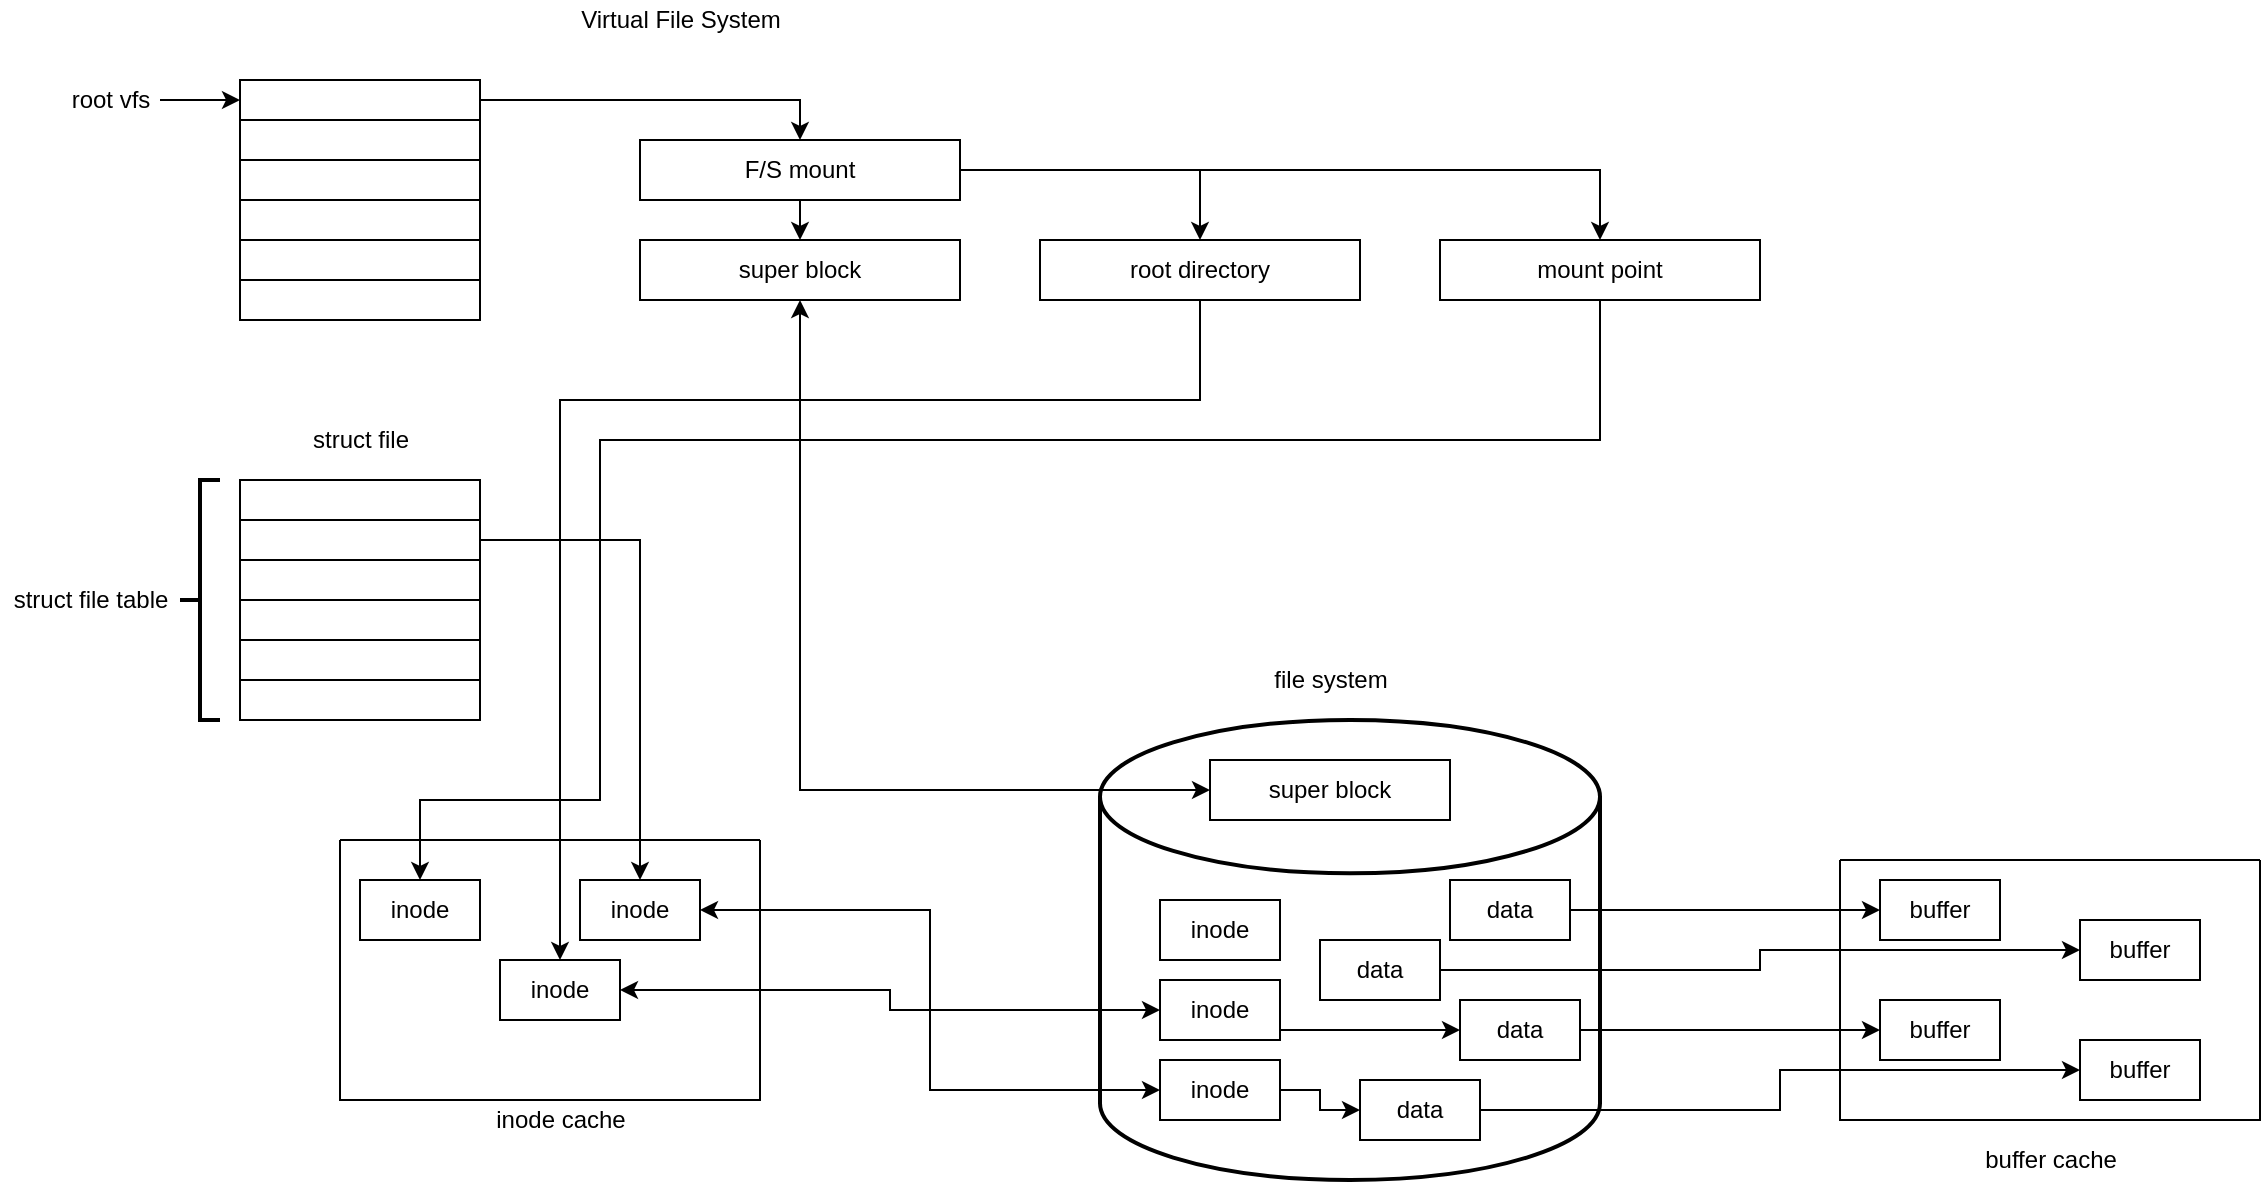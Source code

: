 <mxfile version="14.9.6" type="device" pages="2"><diagram id="nCViI7eOI9Gvki18pR3z" name="Страница 1"><mxGraphModel dx="2560" dy="1480" grid="1" gridSize="10" guides="1" tooltips="1" connect="1" arrows="1" fold="1" page="1" pageScale="1" pageWidth="2000" pageHeight="7500" math="0" shadow="0"><root><mxCell id="0"/><mxCell id="1" parent="0"/><mxCell id="36lGvsivQg97ADYek0gA-1" value="struct file" style="text;html=1;align=center;verticalAlign=middle;resizable=0;points=[];autosize=1;strokeColor=none;" vertex="1" parent="1"><mxGeometry x="150" y="250" width="60" height="20" as="geometry"/></mxCell><mxCell id="36lGvsivQg97ADYek0gA-16" style="edgeStyle=orthogonalEdgeStyle;rounded=0;orthogonalLoop=1;jettySize=auto;html=1;" edge="1" parent="1" source="36lGvsivQg97ADYek0gA-2" target="36lGvsivQg97ADYek0gA-10"><mxGeometry relative="1" as="geometry"/></mxCell><mxCell id="36lGvsivQg97ADYek0gA-2" value="" style="rounded=0;whiteSpace=wrap;html=1;" vertex="1" parent="1"><mxGeometry x="120" y="80" width="120" height="20" as="geometry"/></mxCell><mxCell id="36lGvsivQg97ADYek0gA-4" value="" style="rounded=0;whiteSpace=wrap;html=1;" vertex="1" parent="1"><mxGeometry x="120" y="100" width="120" height="20" as="geometry"/></mxCell><mxCell id="36lGvsivQg97ADYek0gA-6" value="" style="rounded=0;whiteSpace=wrap;html=1;" vertex="1" parent="1"><mxGeometry x="120" y="120" width="120" height="20" as="geometry"/></mxCell><mxCell id="36lGvsivQg97ADYek0gA-7" value="" style="rounded=0;whiteSpace=wrap;html=1;" vertex="1" parent="1"><mxGeometry x="120" y="140" width="120" height="20" as="geometry"/></mxCell><mxCell id="36lGvsivQg97ADYek0gA-8" value="" style="rounded=0;whiteSpace=wrap;html=1;" vertex="1" parent="1"><mxGeometry x="120" y="160" width="120" height="20" as="geometry"/></mxCell><mxCell id="36lGvsivQg97ADYek0gA-9" value="" style="rounded=0;whiteSpace=wrap;html=1;" vertex="1" parent="1"><mxGeometry x="120" y="180" width="120" height="20" as="geometry"/></mxCell><mxCell id="36lGvsivQg97ADYek0gA-17" style="edgeStyle=orthogonalEdgeStyle;rounded=0;orthogonalLoop=1;jettySize=auto;html=1;exitX=0.5;exitY=1;exitDx=0;exitDy=0;entryX=0.5;entryY=0;entryDx=0;entryDy=0;" edge="1" parent="1" source="36lGvsivQg97ADYek0gA-10" target="36lGvsivQg97ADYek0gA-11"><mxGeometry relative="1" as="geometry"/></mxCell><mxCell id="36lGvsivQg97ADYek0gA-18" style="edgeStyle=orthogonalEdgeStyle;rounded=0;orthogonalLoop=1;jettySize=auto;html=1;entryX=0.5;entryY=0;entryDx=0;entryDy=0;" edge="1" parent="1" source="36lGvsivQg97ADYek0gA-10" target="36lGvsivQg97ADYek0gA-12"><mxGeometry relative="1" as="geometry"/></mxCell><mxCell id="36lGvsivQg97ADYek0gA-19" style="edgeStyle=orthogonalEdgeStyle;rounded=0;orthogonalLoop=1;jettySize=auto;html=1;" edge="1" parent="1" source="36lGvsivQg97ADYek0gA-10" target="36lGvsivQg97ADYek0gA-13"><mxGeometry relative="1" as="geometry"/></mxCell><mxCell id="36lGvsivQg97ADYek0gA-10" value="F/S mount" style="rounded=0;whiteSpace=wrap;html=1;" vertex="1" parent="1"><mxGeometry x="320" y="110" width="160" height="30" as="geometry"/></mxCell><mxCell id="36lGvsivQg97ADYek0gA-11" value="super block" style="rounded=0;whiteSpace=wrap;html=1;" vertex="1" parent="1"><mxGeometry x="320" y="160" width="160" height="30" as="geometry"/></mxCell><mxCell id="36lGvsivQg97ADYek0gA-38" style="edgeStyle=orthogonalEdgeStyle;rounded=0;orthogonalLoop=1;jettySize=auto;html=1;exitX=0.5;exitY=1;exitDx=0;exitDy=0;entryX=0.5;entryY=0;entryDx=0;entryDy=0;" edge="1" parent="1" source="36lGvsivQg97ADYek0gA-12" target="36lGvsivQg97ADYek0gA-35"><mxGeometry relative="1" as="geometry"><Array as="points"><mxPoint x="600" y="240"/><mxPoint x="280" y="240"/></Array></mxGeometry></mxCell><mxCell id="36lGvsivQg97ADYek0gA-12" value="root directory" style="rounded=0;whiteSpace=wrap;html=1;" vertex="1" parent="1"><mxGeometry x="520" y="160" width="160" height="30" as="geometry"/></mxCell><mxCell id="36lGvsivQg97ADYek0gA-39" style="edgeStyle=orthogonalEdgeStyle;rounded=0;orthogonalLoop=1;jettySize=auto;html=1;exitX=0.5;exitY=1;exitDx=0;exitDy=0;" edge="1" parent="1" source="36lGvsivQg97ADYek0gA-13" target="36lGvsivQg97ADYek0gA-33"><mxGeometry relative="1" as="geometry"><Array as="points"><mxPoint x="800" y="260"/><mxPoint x="300" y="260"/><mxPoint x="300" y="440"/><mxPoint x="210" y="440"/></Array></mxGeometry></mxCell><mxCell id="36lGvsivQg97ADYek0gA-13" value="mount point" style="rounded=0;whiteSpace=wrap;html=1;" vertex="1" parent="1"><mxGeometry x="720" y="160" width="160" height="30" as="geometry"/></mxCell><mxCell id="36lGvsivQg97ADYek0gA-15" style="edgeStyle=orthogonalEdgeStyle;rounded=0;orthogonalLoop=1;jettySize=auto;html=1;entryX=0;entryY=0.5;entryDx=0;entryDy=0;" edge="1" parent="1" source="36lGvsivQg97ADYek0gA-14" target="36lGvsivQg97ADYek0gA-2"><mxGeometry relative="1" as="geometry"/></mxCell><mxCell id="36lGvsivQg97ADYek0gA-14" value="root vfs" style="text;html=1;align=center;verticalAlign=middle;resizable=0;points=[];autosize=1;strokeColor=none;" vertex="1" parent="1"><mxGeometry x="30" y="80" width="50" height="20" as="geometry"/></mxCell><mxCell id="36lGvsivQg97ADYek0gA-20" value="" style="rounded=0;whiteSpace=wrap;html=1;" vertex="1" parent="1"><mxGeometry x="120" y="280" width="120" height="20" as="geometry"/></mxCell><mxCell id="36lGvsivQg97ADYek0gA-36" style="edgeStyle=orthogonalEdgeStyle;rounded=0;orthogonalLoop=1;jettySize=auto;html=1;entryX=0.5;entryY=0;entryDx=0;entryDy=0;" edge="1" parent="1" source="36lGvsivQg97ADYek0gA-21" target="36lGvsivQg97ADYek0gA-34"><mxGeometry relative="1" as="geometry"/></mxCell><mxCell id="36lGvsivQg97ADYek0gA-21" value="" style="rounded=0;whiteSpace=wrap;html=1;" vertex="1" parent="1"><mxGeometry x="120" y="300" width="120" height="20" as="geometry"/></mxCell><mxCell id="36lGvsivQg97ADYek0gA-22" value="" style="rounded=0;whiteSpace=wrap;html=1;" vertex="1" parent="1"><mxGeometry x="120" y="320" width="120" height="20" as="geometry"/></mxCell><mxCell id="36lGvsivQg97ADYek0gA-23" value="" style="rounded=0;whiteSpace=wrap;html=1;" vertex="1" parent="1"><mxGeometry x="120" y="340" width="120" height="20" as="geometry"/></mxCell><mxCell id="36lGvsivQg97ADYek0gA-24" value="" style="rounded=0;whiteSpace=wrap;html=1;" vertex="1" parent="1"><mxGeometry x="120" y="360" width="120" height="20" as="geometry"/></mxCell><mxCell id="36lGvsivQg97ADYek0gA-25" value="" style="rounded=0;whiteSpace=wrap;html=1;" vertex="1" parent="1"><mxGeometry x="120" y="380" width="120" height="20" as="geometry"/></mxCell><mxCell id="36lGvsivQg97ADYek0gA-26" value="Virtual File System&lt;br&gt;" style="text;html=1;align=center;verticalAlign=middle;resizable=0;points=[];autosize=1;strokeColor=none;" vertex="1" parent="1"><mxGeometry x="280" y="40" width="120" height="20" as="geometry"/></mxCell><mxCell id="36lGvsivQg97ADYek0gA-28" value="" style="strokeWidth=2;html=1;shape=mxgraph.flowchart.database;whiteSpace=wrap;" vertex="1" parent="1"><mxGeometry x="550" y="400" width="250" height="230" as="geometry"/></mxCell><mxCell id="36lGvsivQg97ADYek0gA-29" value="" style="strokeWidth=2;html=1;shape=mxgraph.flowchart.annotation_2;align=left;labelPosition=right;pointerEvents=1;" vertex="1" parent="1"><mxGeometry x="90" y="280" width="20" height="120" as="geometry"/></mxCell><mxCell id="36lGvsivQg97ADYek0gA-30" value="struct file table" style="text;html=1;align=center;verticalAlign=middle;resizable=0;points=[];autosize=1;strokeColor=none;" vertex="1" parent="1"><mxGeometry y="330" width="90" height="20" as="geometry"/></mxCell><mxCell id="36lGvsivQg97ADYek0gA-32" value="inode cache" style="text;html=1;align=center;verticalAlign=middle;resizable=0;points=[];autosize=1;strokeColor=none;" vertex="1" parent="1"><mxGeometry x="240" y="590" width="80" height="20" as="geometry"/></mxCell><mxCell id="36lGvsivQg97ADYek0gA-33" value="inode" style="rounded=0;whiteSpace=wrap;html=1;" vertex="1" parent="1"><mxGeometry x="180" y="480" width="60" height="30" as="geometry"/></mxCell><mxCell id="36lGvsivQg97ADYek0gA-34" value="inode" style="rounded=0;whiteSpace=wrap;html=1;" vertex="1" parent="1"><mxGeometry x="290" y="480" width="60" height="30" as="geometry"/></mxCell><mxCell id="36lGvsivQg97ADYek0gA-35" value="inode" style="rounded=0;whiteSpace=wrap;html=1;" vertex="1" parent="1"><mxGeometry x="250" y="520" width="60" height="30" as="geometry"/></mxCell><mxCell id="36lGvsivQg97ADYek0gA-37" value="" style="swimlane;startSize=0;" vertex="1" parent="1"><mxGeometry x="170" y="460" width="210" height="130" as="geometry"/></mxCell><mxCell id="36lGvsivQg97ADYek0gA-40" value="file system" style="text;html=1;align=center;verticalAlign=middle;resizable=0;points=[];autosize=1;strokeColor=none;" vertex="1" parent="1"><mxGeometry x="630" y="370" width="70" height="20" as="geometry"/></mxCell><mxCell id="36lGvsivQg97ADYek0gA-41" value="inode" style="rounded=0;whiteSpace=wrap;html=1;" vertex="1" parent="1"><mxGeometry x="580" y="490" width="60" height="30" as="geometry"/></mxCell><mxCell id="36lGvsivQg97ADYek0gA-63" style="edgeStyle=orthogonalEdgeStyle;rounded=0;orthogonalLoop=1;jettySize=auto;html=1;exitX=0;exitY=0.5;exitDx=0;exitDy=0;startArrow=classic;startFill=1;" edge="1" parent="1" source="36lGvsivQg97ADYek0gA-42" target="36lGvsivQg97ADYek0gA-35"><mxGeometry relative="1" as="geometry"/></mxCell><mxCell id="36lGvsivQg97ADYek0gA-65" style="edgeStyle=orthogonalEdgeStyle;rounded=0;orthogonalLoop=1;jettySize=auto;html=1;exitX=1;exitY=0.5;exitDx=0;exitDy=0;entryX=0;entryY=0.5;entryDx=0;entryDy=0;startArrow=none;startFill=0;" edge="1" parent="1" source="36lGvsivQg97ADYek0gA-42" target="36lGvsivQg97ADYek0gA-46"><mxGeometry relative="1" as="geometry"><Array as="points"><mxPoint x="640" y="555"/></Array></mxGeometry></mxCell><mxCell id="36lGvsivQg97ADYek0gA-42" value="inode" style="rounded=0;whiteSpace=wrap;html=1;" vertex="1" parent="1"><mxGeometry x="580" y="530" width="60" height="30" as="geometry"/></mxCell><mxCell id="36lGvsivQg97ADYek0gA-62" style="edgeStyle=orthogonalEdgeStyle;rounded=0;orthogonalLoop=1;jettySize=auto;html=1;entryX=1;entryY=0.5;entryDx=0;entryDy=0;startArrow=classic;startFill=1;" edge="1" parent="1" source="36lGvsivQg97ADYek0gA-43" target="36lGvsivQg97ADYek0gA-34"><mxGeometry relative="1" as="geometry"/></mxCell><mxCell id="36lGvsivQg97ADYek0gA-66" style="edgeStyle=orthogonalEdgeStyle;rounded=0;orthogonalLoop=1;jettySize=auto;html=1;exitX=1;exitY=0.5;exitDx=0;exitDy=0;entryX=0;entryY=0.5;entryDx=0;entryDy=0;startArrow=none;startFill=0;" edge="1" parent="1" source="36lGvsivQg97ADYek0gA-43" target="36lGvsivQg97ADYek0gA-56"><mxGeometry relative="1" as="geometry"/></mxCell><mxCell id="36lGvsivQg97ADYek0gA-43" value="inode" style="rounded=0;whiteSpace=wrap;html=1;" vertex="1" parent="1"><mxGeometry x="580" y="570" width="60" height="30" as="geometry"/></mxCell><mxCell id="36lGvsivQg97ADYek0gA-57" style="edgeStyle=orthogonalEdgeStyle;rounded=0;orthogonalLoop=1;jettySize=auto;html=1;entryX=0;entryY=0.5;entryDx=0;entryDy=0;startArrow=none;startFill=0;" edge="1" parent="1" source="36lGvsivQg97ADYek0gA-44" target="36lGvsivQg97ADYek0gA-50"><mxGeometry relative="1" as="geometry"/></mxCell><mxCell id="36lGvsivQg97ADYek0gA-44" value="data" style="rounded=0;whiteSpace=wrap;html=1;" vertex="1" parent="1"><mxGeometry x="725" y="480" width="60" height="30" as="geometry"/></mxCell><mxCell id="36lGvsivQg97ADYek0gA-59" style="edgeStyle=orthogonalEdgeStyle;rounded=0;orthogonalLoop=1;jettySize=auto;html=1;exitX=1;exitY=0.5;exitDx=0;exitDy=0;entryX=0;entryY=0.5;entryDx=0;entryDy=0;startArrow=none;startFill=0;" edge="1" parent="1" source="36lGvsivQg97ADYek0gA-45" target="36lGvsivQg97ADYek0gA-51"><mxGeometry relative="1" as="geometry"/></mxCell><mxCell id="36lGvsivQg97ADYek0gA-45" value="data" style="rounded=0;whiteSpace=wrap;html=1;" vertex="1" parent="1"><mxGeometry x="660" y="510" width="60" height="30" as="geometry"/></mxCell><mxCell id="36lGvsivQg97ADYek0gA-58" style="edgeStyle=orthogonalEdgeStyle;rounded=0;orthogonalLoop=1;jettySize=auto;html=1;exitX=1;exitY=0.5;exitDx=0;exitDy=0;entryX=0;entryY=0.5;entryDx=0;entryDy=0;startArrow=none;startFill=0;" edge="1" parent="1" source="36lGvsivQg97ADYek0gA-46" target="36lGvsivQg97ADYek0gA-52"><mxGeometry relative="1" as="geometry"/></mxCell><mxCell id="36lGvsivQg97ADYek0gA-46" value="data" style="rounded=0;whiteSpace=wrap;html=1;" vertex="1" parent="1"><mxGeometry x="730" y="540" width="60" height="30" as="geometry"/></mxCell><mxCell id="36lGvsivQg97ADYek0gA-48" style="edgeStyle=orthogonalEdgeStyle;rounded=0;orthogonalLoop=1;jettySize=auto;html=1;entryX=0.5;entryY=1;entryDx=0;entryDy=0;startArrow=classic;startFill=1;" edge="1" parent="1" source="36lGvsivQg97ADYek0gA-47" target="36lGvsivQg97ADYek0gA-11"><mxGeometry relative="1" as="geometry"/></mxCell><mxCell id="36lGvsivQg97ADYek0gA-47" value="super block" style="rounded=0;whiteSpace=wrap;html=1;" vertex="1" parent="1"><mxGeometry x="605" y="420" width="120" height="30" as="geometry"/></mxCell><mxCell id="36lGvsivQg97ADYek0gA-49" value="" style="swimlane;startSize=0;" vertex="1" parent="1"><mxGeometry x="920" y="470" width="210" height="130" as="geometry"/></mxCell><mxCell id="36lGvsivQg97ADYek0gA-50" value="buffer" style="rounded=0;whiteSpace=wrap;html=1;" vertex="1" parent="36lGvsivQg97ADYek0gA-49"><mxGeometry x="20" y="10" width="60" height="30" as="geometry"/></mxCell><mxCell id="36lGvsivQg97ADYek0gA-51" value="buffer" style="rounded=0;whiteSpace=wrap;html=1;" vertex="1" parent="36lGvsivQg97ADYek0gA-49"><mxGeometry x="120" y="30" width="60" height="30" as="geometry"/></mxCell><mxCell id="36lGvsivQg97ADYek0gA-52" value="buffer" style="rounded=0;whiteSpace=wrap;html=1;" vertex="1" parent="36lGvsivQg97ADYek0gA-49"><mxGeometry x="20" y="70" width="60" height="30" as="geometry"/></mxCell><mxCell id="36lGvsivQg97ADYek0gA-53" value="buffer" style="rounded=0;whiteSpace=wrap;html=1;" vertex="1" parent="36lGvsivQg97ADYek0gA-49"><mxGeometry x="120" y="90" width="60" height="30" as="geometry"/></mxCell><mxCell id="36lGvsivQg97ADYek0gA-54" value="buffer cache" style="text;html=1;align=center;verticalAlign=middle;resizable=0;points=[];autosize=1;strokeColor=none;" vertex="1" parent="1"><mxGeometry x="985" y="610" width="80" height="20" as="geometry"/></mxCell><mxCell id="36lGvsivQg97ADYek0gA-60" style="edgeStyle=orthogonalEdgeStyle;rounded=0;orthogonalLoop=1;jettySize=auto;html=1;exitX=1;exitY=0.5;exitDx=0;exitDy=0;entryX=0;entryY=0.5;entryDx=0;entryDy=0;startArrow=none;startFill=0;" edge="1" parent="1" source="36lGvsivQg97ADYek0gA-56" target="36lGvsivQg97ADYek0gA-53"><mxGeometry relative="1" as="geometry"/></mxCell><mxCell id="36lGvsivQg97ADYek0gA-56" value="data" style="rounded=0;whiteSpace=wrap;html=1;" vertex="1" parent="1"><mxGeometry x="680" y="580" width="60" height="30" as="geometry"/></mxCell></root></mxGraphModel></diagram><diagram id="OUFTXZCYZPV2E6-HmR3E" name="Страница 2"><mxGraphModel dx="853" dy="493" grid="1" gridSize="10" guides="1" tooltips="1" connect="1" arrows="1" fold="1" page="1" pageScale="1" pageWidth="2000" pageHeight="7500" math="0" shadow="0"><root><mxCell id="n3keKpyxI4fjjBu2supv-0"/><mxCell id="n3keKpyxI4fjjBu2supv-1" parent="n3keKpyxI4fjjBu2supv-0"/><mxCell id="n3keKpyxI4fjjBu2supv-2" value="Суперблок&lt;br&gt;" style="text;html=1;align=center;verticalAlign=middle;resizable=0;points=[];autosize=1;strokeColor=none;" vertex="1" parent="n3keKpyxI4fjjBu2supv-1"><mxGeometry x="200" y="40" width="80" height="20" as="geometry"/></mxCell><mxCell id="n3keKpyxI4fjjBu2supv-14" style="edgeStyle=orthogonalEdgeStyle;rounded=0;orthogonalLoop=1;jettySize=auto;html=1;exitX=0;exitY=1;exitDx=0;exitDy=0;entryX=0;entryY=0;entryDx=0;entryDy=0;startArrow=none;startFill=0;" edge="1" parent="n3keKpyxI4fjjBu2supv-1" source="n3keKpyxI4fjjBu2supv-3" target="n3keKpyxI4fjjBu2supv-10"><mxGeometry relative="1" as="geometry"/></mxCell><mxCell id="n3keKpyxI4fjjBu2supv-39" style="edgeStyle=orthogonalEdgeStyle;rounded=0;orthogonalLoop=1;jettySize=auto;html=1;exitX=1;exitY=1;exitDx=0;exitDy=0;entryX=1;entryY=0;entryDx=0;entryDy=0;startArrow=none;startFill=0;curved=1;" edge="1" parent="n3keKpyxI4fjjBu2supv-1" source="n3keKpyxI4fjjBu2supv-3" target="n3keKpyxI4fjjBu2supv-32"><mxGeometry relative="1" as="geometry"><Array as="points"><mxPoint x="280" y="160"/><mxPoint x="760" y="160"/></Array></mxGeometry></mxCell><mxCell id="n3keKpyxI4fjjBu2supv-3" value="группа блоков 0" style="rounded=0;whiteSpace=wrap;html=1;" vertex="1" parent="n3keKpyxI4fjjBu2supv-1"><mxGeometry x="160" y="80" width="120" height="40" as="geometry"/></mxCell><mxCell id="n3keKpyxI4fjjBu2supv-4" value="evt2" style="text;html=1;align=center;verticalAlign=middle;resizable=0;points=[];autosize=1;strokeColor=none;" vertex="1" parent="n3keKpyxI4fjjBu2supv-1"><mxGeometry x="40" y="60" width="40" height="20" as="geometry"/></mxCell><mxCell id="n3keKpyxI4fjjBu2supv-40" style="edgeStyle=orthogonalEdgeStyle;curved=1;rounded=0;orthogonalLoop=1;jettySize=auto;html=1;exitX=1;exitY=1;exitDx=0;exitDy=0;entryX=0;entryY=0;entryDx=0;entryDy=0;startArrow=none;startFill=0;" edge="1" parent="n3keKpyxI4fjjBu2supv-1" source="n3keKpyxI4fjjBu2supv-6" target="n3keKpyxI4fjjBu2supv-38"><mxGeometry relative="1" as="geometry"><Array as="points"><mxPoint x="400" y="150"/><mxPoint x="840" y="150"/></Array></mxGeometry></mxCell><mxCell id="n3keKpyxI4fjjBu2supv-6" value="группа блоков 1" style="rounded=0;whiteSpace=wrap;html=1;" vertex="1" parent="n3keKpyxI4fjjBu2supv-1"><mxGeometry x="280" y="80" width="120" height="40" as="geometry"/></mxCell><mxCell id="n3keKpyxI4fjjBu2supv-45" style="edgeStyle=orthogonalEdgeStyle;curved=1;rounded=0;orthogonalLoop=1;jettySize=auto;html=1;exitX=1;exitY=1;exitDx=0;exitDy=0;entryX=1;entryY=0;entryDx=0;entryDy=0;fontSize=16;startArrow=none;startFill=0;" edge="1" parent="n3keKpyxI4fjjBu2supv-1" source="n3keKpyxI4fjjBu2supv-7" target="n3keKpyxI4fjjBu2supv-44"><mxGeometry relative="1" as="geometry"><Array as="points"><mxPoint x="520" y="140"/><mxPoint x="1160" y="140"/></Array></mxGeometry></mxCell><mxCell id="n3keKpyxI4fjjBu2supv-7" value="группа блоков 2" style="rounded=0;whiteSpace=wrap;html=1;" vertex="1" parent="n3keKpyxI4fjjBu2supv-1"><mxGeometry x="400" y="80" width="120" height="40" as="geometry"/></mxCell><mxCell id="n3keKpyxI4fjjBu2supv-8" value="..." style="rounded=0;whiteSpace=wrap;html=1;" vertex="1" parent="n3keKpyxI4fjjBu2supv-1"><mxGeometry x="520" y="80" width="60" height="40" as="geometry"/></mxCell><mxCell id="n3keKpyxI4fjjBu2supv-9" value="группа блоков n" style="rounded=0;whiteSpace=wrap;html=1;" vertex="1" parent="n3keKpyxI4fjjBu2supv-1"><mxGeometry x="580" y="80" width="120" height="40" as="geometry"/></mxCell><mxCell id="n3keKpyxI4fjjBu2supv-19" style="rounded=0;orthogonalLoop=1;jettySize=auto;html=1;exitX=0;exitY=1;exitDx=0;exitDy=0;entryX=0;entryY=0;entryDx=0;entryDy=0;startArrow=none;startFill=0;" edge="1" parent="n3keKpyxI4fjjBu2supv-1" source="n3keKpyxI4fjjBu2supv-10" target="n3keKpyxI4fjjBu2supv-15"><mxGeometry relative="1" as="geometry"/></mxCell><mxCell id="n3keKpyxI4fjjBu2supv-47" style="edgeStyle=orthogonalEdgeStyle;curved=1;rounded=0;orthogonalLoop=1;jettySize=auto;html=1;exitX=1;exitY=1;exitDx=0;exitDy=0;entryX=1;entryY=0;entryDx=0;entryDy=0;fontSize=16;startArrow=none;startFill=0;" edge="1" parent="n3keKpyxI4fjjBu2supv-1" source="n3keKpyxI4fjjBu2supv-10" target="n3keKpyxI4fjjBu2supv-23"><mxGeometry relative="1" as="geometry"><Array as="points"><mxPoint x="280" y="280"/><mxPoint x="680" y="280"/></Array></mxGeometry></mxCell><mxCell id="n3keKpyxI4fjjBu2supv-10" value="супер блок" style="rounded=0;whiteSpace=wrap;html=1;" vertex="1" parent="n3keKpyxI4fjjBu2supv-1"><mxGeometry x="160" y="180" width="120" height="40" as="geometry"/></mxCell><mxCell id="n3keKpyxI4fjjBu2supv-15" value="заголовок, версия" style="rounded=0;whiteSpace=wrap;html=1;" vertex="1" parent="n3keKpyxI4fjjBu2supv-1"><mxGeometry x="80" y="320" width="120" height="40" as="geometry"/></mxCell><mxCell id="n3keKpyxI4fjjBu2supv-16" value="число &lt;br&gt;монтирований" style="rounded=0;whiteSpace=wrap;html=1;" vertex="1" parent="n3keKpyxI4fjjBu2supv-1"><mxGeometry x="200" y="320" width="120" height="40" as="geometry"/></mxCell><mxCell id="n3keKpyxI4fjjBu2supv-22" style="edgeStyle=none;rounded=0;orthogonalLoop=1;jettySize=auto;html=1;exitX=0.5;exitY=1;exitDx=0;exitDy=0;startArrow=none;startFill=0;" edge="1" parent="n3keKpyxI4fjjBu2supv-1" source="n3keKpyxI4fjjBu2supv-17" target="n3keKpyxI4fjjBu2supv-21"><mxGeometry relative="1" as="geometry"/></mxCell><mxCell id="n3keKpyxI4fjjBu2supv-17" value="размер блока" style="rounded=0;whiteSpace=wrap;html=1;" vertex="1" parent="n3keKpyxI4fjjBu2supv-1"><mxGeometry x="320" y="320" width="120" height="40" as="geometry"/></mxCell><mxCell id="n3keKpyxI4fjjBu2supv-18" value="число свободных блоков и inodов" style="rounded=0;whiteSpace=wrap;html=1;" vertex="1" parent="n3keKpyxI4fjjBu2supv-1"><mxGeometry x="440" y="320" width="120" height="40" as="geometry"/></mxCell><mxCell id="n3keKpyxI4fjjBu2supv-21" value="S - blocksize" style="text;html=1;align=center;verticalAlign=middle;resizable=0;points=[];autosize=1;strokeColor=none;" vertex="1" parent="n3keKpyxI4fjjBu2supv-1"><mxGeometry x="280" y="390" width="80" height="20" as="geometry"/></mxCell><mxCell id="n3keKpyxI4fjjBu2supv-28" style="edgeStyle=none;rounded=0;orthogonalLoop=1;jettySize=auto;html=1;exitX=0.5;exitY=1;exitDx=0;exitDy=0;startArrow=none;startFill=0;" edge="1" parent="n3keKpyxI4fjjBu2supv-1" source="n3keKpyxI4fjjBu2supv-23"><mxGeometry relative="1" as="geometry"><mxPoint x="620" y="390" as="targetPoint"/></mxGeometry></mxCell><mxCell id="n3keKpyxI4fjjBu2supv-23" value="первый inode" style="rounded=0;whiteSpace=wrap;html=1;" vertex="1" parent="n3keKpyxI4fjjBu2supv-1"><mxGeometry x="560" y="320" width="120" height="40" as="geometry"/></mxCell><mxCell id="n3keKpyxI4fjjBu2supv-24" value="struct dentry" style="text;html=1;align=center;verticalAlign=middle;resizable=0;points=[];autosize=1;strokeColor=none;" vertex="1" parent="n3keKpyxI4fjjBu2supv-1"><mxGeometry x="580" y="390" width="80" height="20" as="geometry"/></mxCell><mxCell id="n3keKpyxI4fjjBu2supv-25" value="*s_root" style="text;html=1;align=center;verticalAlign=middle;resizable=0;points=[];autosize=1;strokeColor=none;" vertex="1" parent="n3keKpyxI4fjjBu2supv-1"><mxGeometry x="595" y="410" width="50" height="20" as="geometry"/></mxCell><mxCell id="n3keKpyxI4fjjBu2supv-26" value="корневой каталог" style="text;html=1;align=center;verticalAlign=middle;resizable=0;points=[];autosize=1;" vertex="1" parent="n3keKpyxI4fjjBu2supv-1"><mxGeometry x="565" y="430" width="110" height="20" as="geometry"/></mxCell><mxCell id="n3keKpyxI4fjjBu2supv-27" value="" style="endArrow=none;html=1;" edge="1" parent="n3keKpyxI4fjjBu2supv-1"><mxGeometry width="50" height="50" relative="1" as="geometry"><mxPoint x="590" y="429" as="sourcePoint"/><mxPoint x="650" y="429" as="targetPoint"/></mxGeometry></mxCell><mxCell id="n3keKpyxI4fjjBu2supv-52" style="edgeStyle=orthogonalEdgeStyle;curved=1;rounded=0;orthogonalLoop=1;jettySize=auto;html=1;exitX=0;exitY=1;exitDx=0;exitDy=0;entryX=0;entryY=0;entryDx=0;entryDy=0;fontSize=16;startArrow=none;startFill=0;" edge="1" parent="n3keKpyxI4fjjBu2supv-1" source="n3keKpyxI4fjjBu2supv-29" target="n3keKpyxI4fjjBu2supv-46"><mxGeometry relative="1" as="geometry"><Array as="points"><mxPoint x="280" y="260"/><mxPoint x="720" y="260"/></Array></mxGeometry></mxCell><mxCell id="n3keKpyxI4fjjBu2supv-53" style="edgeStyle=orthogonalEdgeStyle;curved=1;rounded=0;orthogonalLoop=1;jettySize=auto;html=1;exitX=1;exitY=1;exitDx=0;exitDy=0;entryX=1;entryY=0;entryDx=0;entryDy=0;fontSize=16;startArrow=none;startFill=0;" edge="1" parent="n3keKpyxI4fjjBu2supv-1" source="n3keKpyxI4fjjBu2supv-29" target="n3keKpyxI4fjjBu2supv-51"><mxGeometry relative="1" as="geometry"><Array as="points"><mxPoint x="400" y="250"/><mxPoint x="1140" y="250"/></Array></mxGeometry></mxCell><mxCell id="n3keKpyxI4fjjBu2supv-29" value="таблица дескрипторов группы" style="rounded=0;whiteSpace=wrap;html=1;" vertex="1" parent="n3keKpyxI4fjjBu2supv-1"><mxGeometry x="280" y="180" width="120" height="40" as="geometry"/></mxCell><mxCell id="n3keKpyxI4fjjBu2supv-30" value="битовая карта занятости блоков в группе" style="rounded=0;whiteSpace=wrap;html=1;" vertex="1" parent="n3keKpyxI4fjjBu2supv-1"><mxGeometry x="400" y="180" width="120" height="40" as="geometry"/></mxCell><mxCell id="n3keKpyxI4fjjBu2supv-58" style="edgeStyle=orthogonalEdgeStyle;curved=1;rounded=0;orthogonalLoop=1;jettySize=auto;html=1;exitX=0;exitY=1;exitDx=0;exitDy=0;entryX=0;entryY=0;entryDx=0;entryDy=0;fontSize=16;startArrow=none;startFill=0;" edge="1" parent="n3keKpyxI4fjjBu2supv-1" source="n3keKpyxI4fjjBu2supv-31" target="n3keKpyxI4fjjBu2supv-54"><mxGeometry relative="1" as="geometry"><Array as="points"><mxPoint x="520" y="240"/><mxPoint x="1200" y="240"/></Array></mxGeometry></mxCell><mxCell id="n3keKpyxI4fjjBu2supv-31" value="таблица inode группы 0" style="rounded=0;whiteSpace=wrap;html=1;" vertex="1" parent="n3keKpyxI4fjjBu2supv-1"><mxGeometry x="520" y="180" width="120" height="40" as="geometry"/></mxCell><mxCell id="n3keKpyxI4fjjBu2supv-59" style="edgeStyle=orthogonalEdgeStyle;curved=1;rounded=0;orthogonalLoop=1;jettySize=auto;html=1;exitX=0;exitY=1;exitDx=0;exitDy=0;entryX=1;entryY=0;entryDx=0;entryDy=0;fontSize=16;startArrow=none;startFill=0;" edge="1" parent="n3keKpyxI4fjjBu2supv-1" source="n3keKpyxI4fjjBu2supv-32" target="n3keKpyxI4fjjBu2supv-56"><mxGeometry relative="1" as="geometry"><Array as="points"><mxPoint x="640" y="230"/><mxPoint x="1480" y="230"/></Array></mxGeometry></mxCell><mxCell id="n3keKpyxI4fjjBu2supv-32" value="информационный блок" style="rounded=0;whiteSpace=wrap;html=1;" vertex="1" parent="n3keKpyxI4fjjBu2supv-1"><mxGeometry x="640" y="180" width="120" height="40" as="geometry"/></mxCell><mxCell id="n3keKpyxI4fjjBu2supv-38" value="резервная копия суперблока" style="rounded=0;whiteSpace=wrap;html=1;" vertex="1" parent="n3keKpyxI4fjjBu2supv-1"><mxGeometry x="840" y="180" width="120" height="40" as="geometry"/></mxCell><mxCell id="n3keKpyxI4fjjBu2supv-41" value="битовая карт занятости блоков группы 1" style="rounded=0;whiteSpace=wrap;html=1;" vertex="1" parent="n3keKpyxI4fjjBu2supv-1"><mxGeometry x="960" y="180" width="120" height="40" as="geometry"/></mxCell><mxCell id="n3keKpyxI4fjjBu2supv-43" value="..." style="rounded=0;whiteSpace=wrap;html=1;" vertex="1" parent="n3keKpyxI4fjjBu2supv-1"><mxGeometry x="760" y="180" width="80" height="40" as="geometry"/></mxCell><mxCell id="n3keKpyxI4fjjBu2supv-44" value="..." style="rounded=0;whiteSpace=wrap;html=1;" vertex="1" parent="n3keKpyxI4fjjBu2supv-1"><mxGeometry x="1080" y="180" width="80" height="40" as="geometry"/></mxCell><mxCell id="n3keKpyxI4fjjBu2supv-46" value="дескриптор группы блоков 0" style="rounded=0;whiteSpace=wrap;html=1;" vertex="1" parent="n3keKpyxI4fjjBu2supv-1"><mxGeometry x="720" y="320" width="120" height="40" as="geometry"/></mxCell><mxCell id="n3keKpyxI4fjjBu2supv-48" value="дескриптор группы блоков 1" style="rounded=0;whiteSpace=wrap;html=1;" vertex="1" parent="n3keKpyxI4fjjBu2supv-1"><mxGeometry x="840" y="320" width="120" height="40" as="geometry"/></mxCell><mxCell id="n3keKpyxI4fjjBu2supv-49" value="..." style="rounded=0;whiteSpace=wrap;html=1;" vertex="1" parent="n3keKpyxI4fjjBu2supv-1"><mxGeometry x="960" y="320" width="60" height="40" as="geometry"/></mxCell><mxCell id="n3keKpyxI4fjjBu2supv-51" value="дескриптор группы блоков n" style="rounded=0;whiteSpace=wrap;html=1;" vertex="1" parent="n3keKpyxI4fjjBu2supv-1"><mxGeometry x="1020" y="320" width="120" height="40" as="geometry"/></mxCell><mxCell id="n3keKpyxI4fjjBu2supv-63" style="edgeStyle=orthogonalEdgeStyle;curved=1;rounded=0;orthogonalLoop=1;jettySize=auto;html=1;exitX=0;exitY=1;exitDx=0;exitDy=0;entryX=0;entryY=0;entryDx=0;entryDy=0;fontSize=16;startArrow=none;startFill=0;" edge="1" parent="n3keKpyxI4fjjBu2supv-1" source="n3keKpyxI4fjjBu2supv-54" target="n3keKpyxI4fjjBu2supv-60"><mxGeometry relative="1" as="geometry"/></mxCell><mxCell id="n3keKpyxI4fjjBu2supv-64" style="edgeStyle=orthogonalEdgeStyle;curved=1;rounded=0;orthogonalLoop=1;jettySize=auto;html=1;exitX=1;exitY=1;exitDx=0;exitDy=0;entryX=1;entryY=0;entryDx=0;entryDy=0;fontSize=16;startArrow=none;startFill=0;" edge="1" parent="n3keKpyxI4fjjBu2supv-1" source="n3keKpyxI4fjjBu2supv-54" target="n3keKpyxI4fjjBu2supv-60"><mxGeometry relative="1" as="geometry"/></mxCell><mxCell id="n3keKpyxI4fjjBu2supv-54" value="inode 0" style="rounded=0;whiteSpace=wrap;html=1;" vertex="1" parent="n3keKpyxI4fjjBu2supv-1"><mxGeometry x="1200" y="320" width="80" height="40" as="geometry"/></mxCell><mxCell id="n3keKpyxI4fjjBu2supv-55" value="inode 1" style="rounded=0;whiteSpace=wrap;html=1;" vertex="1" parent="n3keKpyxI4fjjBu2supv-1"><mxGeometry x="1280" y="320" width="80" height="40" as="geometry"/></mxCell><mxCell id="n3keKpyxI4fjjBu2supv-56" value="inode x" style="rounded=0;whiteSpace=wrap;html=1;" vertex="1" parent="n3keKpyxI4fjjBu2supv-1"><mxGeometry x="1400" y="320" width="80" height="40" as="geometry"/></mxCell><mxCell id="n3keKpyxI4fjjBu2supv-57" value="..." style="rounded=0;whiteSpace=wrap;html=1;" vertex="1" parent="n3keKpyxI4fjjBu2supv-1"><mxGeometry x="1360" y="320" width="40" height="40" as="geometry"/></mxCell><mxCell id="n3keKpyxI4fjjBu2supv-60" value="Атрибуты файла:&lt;br&gt;- тип&lt;br&gt;- права доступа&lt;br&gt;- владелец&lt;br&gt;- размер&lt;br&gt;- время создания" style="rounded=0;whiteSpace=wrap;html=1;align=left;" vertex="1" parent="n3keKpyxI4fjjBu2supv-1"><mxGeometry x="1200" y="400" width="120" height="120" as="geometry"/></mxCell><mxCell id="n3keKpyxI4fjjBu2supv-70" style="rounded=0;orthogonalLoop=1;jettySize=auto;html=1;exitX=1;exitY=0.5;exitDx=0;exitDy=0;entryX=0;entryY=0.5;entryDx=0;entryDy=0;fontSize=16;startArrow=none;startFill=0;" edge="1" parent="n3keKpyxI4fjjBu2supv-1" source="n3keKpyxI4fjjBu2supv-66" target="n3keKpyxI4fjjBu2supv-69"><mxGeometry relative="1" as="geometry"/></mxCell><mxCell id="n3keKpyxI4fjjBu2supv-66" value="Адрес блока 0, прямой" style="rounded=0;whiteSpace=wrap;html=1;align=left;" vertex="1" parent="n3keKpyxI4fjjBu2supv-1"><mxGeometry x="1200" y="520" width="120" height="50" as="geometry"/></mxCell><mxCell id="n3keKpyxI4fjjBu2supv-67" value="..." style="rounded=0;whiteSpace=wrap;html=1;align=left;" vertex="1" parent="n3keKpyxI4fjjBu2supv-1"><mxGeometry x="1200" y="570" width="120" height="30" as="geometry"/></mxCell><mxCell id="n3keKpyxI4fjjBu2supv-73" style="edgeStyle=none;rounded=0;orthogonalLoop=1;jettySize=auto;html=1;exitX=1;exitY=0.5;exitDx=0;exitDy=0;entryX=0;entryY=0.5;entryDx=0;entryDy=0;fontSize=16;startArrow=none;startFill=0;" edge="1" parent="n3keKpyxI4fjjBu2supv-1" source="n3keKpyxI4fjjBu2supv-68" target="n3keKpyxI4fjjBu2supv-72"><mxGeometry relative="1" as="geometry"/></mxCell><mxCell id="n3keKpyxI4fjjBu2supv-68" value="Адрес блока 11, прямой" style="rounded=0;whiteSpace=wrap;html=1;align=left;" vertex="1" parent="n3keKpyxI4fjjBu2supv-1"><mxGeometry x="1200" y="600" width="120" height="40" as="geometry"/></mxCell><mxCell id="n3keKpyxI4fjjBu2supv-69" value="информационный блок" style="rounded=0;whiteSpace=wrap;html=1;align=left;" vertex="1" parent="n3keKpyxI4fjjBu2supv-1"><mxGeometry x="1360" y="520" width="120" height="40" as="geometry"/></mxCell><mxCell id="n3keKpyxI4fjjBu2supv-72" value="информационный блок" style="rounded=0;whiteSpace=wrap;html=1;align=left;" vertex="1" parent="n3keKpyxI4fjjBu2supv-1"><mxGeometry x="1360" y="590" width="120" height="40" as="geometry"/></mxCell><mxCell id="n3keKpyxI4fjjBu2supv-76" style="edgeStyle=none;rounded=0;orthogonalLoop=1;jettySize=auto;html=1;exitX=0;exitY=0.5;exitDx=0;exitDy=0;entryX=1;entryY=0.5;entryDx=0;entryDy=0;fontSize=16;startArrow=none;startFill=0;" edge="1" parent="n3keKpyxI4fjjBu2supv-1" source="n3keKpyxI4fjjBu2supv-74" target="n3keKpyxI4fjjBu2supv-75"><mxGeometry relative="1" as="geometry"/></mxCell><mxCell id="n3keKpyxI4fjjBu2supv-74" value="Косвенная ссылка Indirect Block (IB)" style="rounded=0;whiteSpace=wrap;html=1;align=left;" vertex="1" parent="n3keKpyxI4fjjBu2supv-1"><mxGeometry x="1200" y="640" width="120" height="40" as="geometry"/></mxCell><mxCell id="n3keKpyxI4fjjBu2supv-75" value="блок содержит адреса инф. блок" style="rounded=0;whiteSpace=wrap;html=1;align=left;" vertex="1" parent="n3keKpyxI4fjjBu2supv-1"><mxGeometry x="920" y="560" width="120" height="40" as="geometry"/></mxCell><mxCell id="n3keKpyxI4fjjBu2supv-83" style="edgeStyle=none;rounded=0;orthogonalLoop=1;jettySize=auto;html=1;exitX=0.5;exitY=1;exitDx=0;exitDy=0;entryX=0.498;entryY=-0.118;entryDx=0;entryDy=0;entryPerimeter=0;fontSize=16;startArrow=none;startFill=0;" edge="1" parent="n3keKpyxI4fjjBu2supv-1" source="n3keKpyxI4fjjBu2supv-77" target="n3keKpyxI4fjjBu2supv-80"><mxGeometry relative="1" as="geometry"/></mxCell><mxCell id="n3keKpyxI4fjjBu2supv-77" value="0" style="rounded=0;whiteSpace=wrap;html=1;align=left;" vertex="1" parent="n3keKpyxI4fjjBu2supv-1"><mxGeometry x="920" y="600" width="20" height="20" as="geometry"/></mxCell><mxCell id="n3keKpyxI4fjjBu2supv-78" value="..." style="rounded=0;whiteSpace=wrap;html=1;align=center;" vertex="1" parent="n3keKpyxI4fjjBu2supv-1"><mxGeometry x="940" y="600" width="70" height="20" as="geometry"/></mxCell><mxCell id="n3keKpyxI4fjjBu2supv-84" style="edgeStyle=none;rounded=0;orthogonalLoop=1;jettySize=auto;html=1;exitX=0.5;exitY=1;exitDx=0;exitDy=0;entryX=0.5;entryY=0;entryDx=0;entryDy=0;fontSize=16;startArrow=none;startFill=0;" edge="1" parent="n3keKpyxI4fjjBu2supv-1" source="n3keKpyxI4fjjBu2supv-79" target="n3keKpyxI4fjjBu2supv-82"><mxGeometry relative="1" as="geometry"/></mxCell><mxCell id="n3keKpyxI4fjjBu2supv-79" value="127" style="rounded=0;whiteSpace=wrap;html=1;align=left;" vertex="1" parent="n3keKpyxI4fjjBu2supv-1"><mxGeometry x="1010" y="600" width="30" height="20" as="geometry"/></mxCell><mxCell id="n3keKpyxI4fjjBu2supv-80" value="инф. блок" style="rounded=0;whiteSpace=wrap;html=1;align=center;" vertex="1" parent="n3keKpyxI4fjjBu2supv-1"><mxGeometry x="890" y="640" width="70" height="20" as="geometry"/></mxCell><mxCell id="n3keKpyxI4fjjBu2supv-101" style="edgeStyle=orthogonalEdgeStyle;rounded=0;orthogonalLoop=1;jettySize=auto;html=1;fontSize=16;startArrow=none;startFill=0;entryX=1;entryY=0.5;entryDx=0;entryDy=0;curved=1;" edge="1" parent="n3keKpyxI4fjjBu2supv-1" source="n3keKpyxI4fjjBu2supv-81" target="n3keKpyxI4fjjBu2supv-88"><mxGeometry relative="1" as="geometry"><mxPoint x="690" y="550" as="targetPoint"/><Array as="points"><mxPoint x="780" y="700"/><mxPoint x="780" y="550"/></Array></mxGeometry></mxCell><mxCell id="n3keKpyxI4fjjBu2supv-81" value="Двойная косвенная адресация (DIB)" style="rounded=0;whiteSpace=wrap;html=1;align=left;" vertex="1" parent="n3keKpyxI4fjjBu2supv-1"><mxGeometry x="1200" y="680" width="120" height="40" as="geometry"/></mxCell><mxCell id="n3keKpyxI4fjjBu2supv-82" value="инф. блок" style="rounded=0;whiteSpace=wrap;html=1;align=center;" vertex="1" parent="n3keKpyxI4fjjBu2supv-1"><mxGeometry x="990" y="640" width="70" height="20" as="geometry"/></mxCell><mxCell id="n3keKpyxI4fjjBu2supv-85" value="..." style="text;html=1;align=center;verticalAlign=middle;resizable=0;points=[];autosize=1;strokeColor=none;fontSize=16;" vertex="1" parent="n3keKpyxI4fjjBu2supv-1"><mxGeometry x="960" y="640" width="30" height="20" as="geometry"/></mxCell><mxCell id="n3keKpyxI4fjjBu2supv-102" style="edgeStyle=orthogonalEdgeStyle;curved=1;rounded=0;orthogonalLoop=1;jettySize=auto;html=1;exitX=0.5;exitY=1;exitDx=0;exitDy=0;entryX=0.5;entryY=0;entryDx=0;entryDy=0;fontSize=16;startArrow=none;startFill=0;" edge="1" parent="n3keKpyxI4fjjBu2supv-1" source="n3keKpyxI4fjjBu2supv-86" target="n3keKpyxI4fjjBu2supv-90"><mxGeometry relative="1" as="geometry"/></mxCell><mxCell id="n3keKpyxI4fjjBu2supv-86" value="0" style="rounded=0;whiteSpace=wrap;html=1;align=left;" vertex="1" parent="n3keKpyxI4fjjBu2supv-1"><mxGeometry x="560" y="540" width="20" height="20" as="geometry"/></mxCell><mxCell id="n3keKpyxI4fjjBu2supv-87" value="..." style="rounded=0;whiteSpace=wrap;html=1;align=center;" vertex="1" parent="n3keKpyxI4fjjBu2supv-1"><mxGeometry x="580" y="540" width="70" height="20" as="geometry"/></mxCell><mxCell id="n3keKpyxI4fjjBu2supv-129" style="edgeStyle=none;rounded=0;orthogonalLoop=1;jettySize=auto;html=1;exitX=0.5;exitY=1;exitDx=0;exitDy=0;entryX=0.5;entryY=0;entryDx=0;entryDy=0;fontSize=16;startArrow=none;startFill=0;" edge="1" parent="n3keKpyxI4fjjBu2supv-1" source="n3keKpyxI4fjjBu2supv-88" target="n3keKpyxI4fjjBu2supv-127"><mxGeometry relative="1" as="geometry"/></mxCell><mxCell id="n3keKpyxI4fjjBu2supv-88" value="127" style="rounded=0;whiteSpace=wrap;html=1;align=left;" vertex="1" parent="n3keKpyxI4fjjBu2supv-1"><mxGeometry x="650" y="540" width="30" height="20" as="geometry"/></mxCell><mxCell id="n3keKpyxI4fjjBu2supv-106" style="edgeStyle=orthogonalEdgeStyle;curved=1;rounded=0;orthogonalLoop=1;jettySize=auto;html=1;exitX=0.5;exitY=1;exitDx=0;exitDy=0;entryX=0.5;entryY=0;entryDx=0;entryDy=0;fontSize=16;startArrow=none;startFill=0;" edge="1" parent="n3keKpyxI4fjjBu2supv-1" source="n3keKpyxI4fjjBu2supv-89" target="n3keKpyxI4fjjBu2supv-103"><mxGeometry relative="1" as="geometry"/></mxCell><mxCell id="n3keKpyxI4fjjBu2supv-89" value="0" style="rounded=0;whiteSpace=wrap;html=1;align=left;" vertex="1" parent="n3keKpyxI4fjjBu2supv-1"><mxGeometry x="500" y="590" width="20" height="20" as="geometry"/></mxCell><mxCell id="n3keKpyxI4fjjBu2supv-90" value="..." style="rounded=0;whiteSpace=wrap;html=1;align=center;" vertex="1" parent="n3keKpyxI4fjjBu2supv-1"><mxGeometry x="520" y="590" width="70" height="20" as="geometry"/></mxCell><mxCell id="n3keKpyxI4fjjBu2supv-107" style="edgeStyle=orthogonalEdgeStyle;curved=1;rounded=0;orthogonalLoop=1;jettySize=auto;html=1;exitX=0.5;exitY=1;exitDx=0;exitDy=0;entryX=0.5;entryY=0;entryDx=0;entryDy=0;fontSize=16;startArrow=none;startFill=0;" edge="1" parent="n3keKpyxI4fjjBu2supv-1" source="n3keKpyxI4fjjBu2supv-91" target="n3keKpyxI4fjjBu2supv-104"><mxGeometry relative="1" as="geometry"/></mxCell><mxCell id="n3keKpyxI4fjjBu2supv-91" value="127" style="rounded=0;whiteSpace=wrap;html=1;align=left;" vertex="1" parent="n3keKpyxI4fjjBu2supv-1"><mxGeometry x="590" y="590" width="30" height="20" as="geometry"/></mxCell><mxCell id="n3keKpyxI4fjjBu2supv-110" style="rounded=0;orthogonalLoop=1;jettySize=auto;html=1;exitX=0.5;exitY=1;exitDx=0;exitDy=0;entryX=0.5;entryY=0;entryDx=0;entryDy=0;fontSize=16;startArrow=none;startFill=0;" edge="1" parent="n3keKpyxI4fjjBu2supv-1" source="n3keKpyxI4fjjBu2supv-92" target="n3keKpyxI4fjjBu2supv-96"><mxGeometry relative="1" as="geometry"/></mxCell><mxCell id="n3keKpyxI4fjjBu2supv-92" value="0" style="rounded=0;whiteSpace=wrap;html=1;align=left;" vertex="1" parent="n3keKpyxI4fjjBu2supv-1"><mxGeometry x="502.5" y="720" width="20" height="20" as="geometry"/></mxCell><mxCell id="n3keKpyxI4fjjBu2supv-93" value="..." style="rounded=0;whiteSpace=wrap;html=1;align=center;" vertex="1" parent="n3keKpyxI4fjjBu2supv-1"><mxGeometry x="522.5" y="720" width="70" height="20" as="geometry"/></mxCell><mxCell id="n3keKpyxI4fjjBu2supv-111" style="rounded=0;orthogonalLoop=1;jettySize=auto;html=1;exitX=0.5;exitY=1;exitDx=0;exitDy=0;entryX=0.5;entryY=0;entryDx=0;entryDy=0;fontSize=16;startArrow=none;startFill=0;" edge="1" parent="n3keKpyxI4fjjBu2supv-1" source="n3keKpyxI4fjjBu2supv-94" target="n3keKpyxI4fjjBu2supv-99"><mxGeometry relative="1" as="geometry"/></mxCell><mxCell id="n3keKpyxI4fjjBu2supv-94" value="127" style="rounded=0;whiteSpace=wrap;html=1;align=left;" vertex="1" parent="n3keKpyxI4fjjBu2supv-1"><mxGeometry x="592.5" y="720" width="30" height="20" as="geometry"/></mxCell><mxCell id="n3keKpyxI4fjjBu2supv-119" style="edgeStyle=none;rounded=0;orthogonalLoop=1;jettySize=auto;html=1;exitX=0.5;exitY=1;exitDx=0;exitDy=0;entryX=0.5;entryY=0;entryDx=0;entryDy=0;fontSize=16;startArrow=none;startFill=0;" edge="1" parent="n3keKpyxI4fjjBu2supv-1" source="n3keKpyxI4fjjBu2supv-95" target="n3keKpyxI4fjjBu2supv-113"><mxGeometry relative="1" as="geometry"/></mxCell><mxCell id="n3keKpyxI4fjjBu2supv-95" value="0" style="rounded=0;whiteSpace=wrap;html=1;align=left;" vertex="1" parent="n3keKpyxI4fjjBu2supv-1"><mxGeometry x="447.5" y="770" width="20" height="20" as="geometry"/></mxCell><mxCell id="n3keKpyxI4fjjBu2supv-96" value="..." style="rounded=0;whiteSpace=wrap;html=1;align=center;" vertex="1" parent="n3keKpyxI4fjjBu2supv-1"><mxGeometry x="467.5" y="770" width="70" height="20" as="geometry"/></mxCell><mxCell id="n3keKpyxI4fjjBu2supv-120" style="edgeStyle=none;rounded=0;orthogonalLoop=1;jettySize=auto;html=1;exitX=0.5;exitY=1;exitDx=0;exitDy=0;entryX=0.5;entryY=0;entryDx=0;entryDy=0;fontSize=16;startArrow=none;startFill=0;" edge="1" parent="n3keKpyxI4fjjBu2supv-1" source="n3keKpyxI4fjjBu2supv-97" target="n3keKpyxI4fjjBu2supv-116"><mxGeometry relative="1" as="geometry"/></mxCell><mxCell id="n3keKpyxI4fjjBu2supv-97" value="127" style="rounded=0;whiteSpace=wrap;html=1;align=left;" vertex="1" parent="n3keKpyxI4fjjBu2supv-1"><mxGeometry x="537.5" y="770" width="30" height="20" as="geometry"/></mxCell><mxCell id="n3keKpyxI4fjjBu2supv-98" value="0" style="rounded=0;whiteSpace=wrap;html=1;align=left;" vertex="1" parent="n3keKpyxI4fjjBu2supv-1"><mxGeometry x="592.5" y="770" width="20" height="20" as="geometry"/></mxCell><mxCell id="n3keKpyxI4fjjBu2supv-99" value="..." style="rounded=0;whiteSpace=wrap;html=1;align=center;" vertex="1" parent="n3keKpyxI4fjjBu2supv-1"><mxGeometry x="612.5" y="770" width="70" height="20" as="geometry"/></mxCell><mxCell id="n3keKpyxI4fjjBu2supv-100" value="127" style="rounded=0;whiteSpace=wrap;html=1;align=left;" vertex="1" parent="n3keKpyxI4fjjBu2supv-1"><mxGeometry x="682.5" y="770" width="30" height="20" as="geometry"/></mxCell><mxCell id="n3keKpyxI4fjjBu2supv-103" value="инф. блок" style="rounded=0;whiteSpace=wrap;html=1;align=center;" vertex="1" parent="n3keKpyxI4fjjBu2supv-1"><mxGeometry x="465" y="630" width="70" height="20" as="geometry"/></mxCell><mxCell id="n3keKpyxI4fjjBu2supv-104" value="инф. блок" style="rounded=0;whiteSpace=wrap;html=1;align=center;" vertex="1" parent="n3keKpyxI4fjjBu2supv-1"><mxGeometry x="565" y="630" width="70" height="20" as="geometry"/></mxCell><mxCell id="n3keKpyxI4fjjBu2supv-105" value="..." style="text;html=1;align=center;verticalAlign=middle;resizable=0;points=[];autosize=1;strokeColor=none;fontSize=16;" vertex="1" parent="n3keKpyxI4fjjBu2supv-1"><mxGeometry x="535" y="630" width="30" height="20" as="geometry"/></mxCell><mxCell id="n3keKpyxI4fjjBu2supv-109" style="rounded=0;orthogonalLoop=1;jettySize=auto;html=1;entryX=1;entryY=0.5;entryDx=0;entryDy=0;fontSize=16;startArrow=none;startFill=0;" edge="1" parent="n3keKpyxI4fjjBu2supv-1" source="n3keKpyxI4fjjBu2supv-108" target="n3keKpyxI4fjjBu2supv-94"><mxGeometry relative="1" as="geometry"/></mxCell><mxCell id="n3keKpyxI4fjjBu2supv-108" value="Тройная косвенная адресация (TIB)" style="rounded=0;whiteSpace=wrap;html=1;align=left;" vertex="1" parent="n3keKpyxI4fjjBu2supv-1"><mxGeometry x="1200" y="720" width="120" height="40" as="geometry"/></mxCell><mxCell id="n3keKpyxI4fjjBu2supv-124" style="edgeStyle=none;rounded=0;orthogonalLoop=1;jettySize=auto;html=1;exitX=0.5;exitY=1;exitDx=0;exitDy=0;entryX=0.5;entryY=0;entryDx=0;entryDy=0;fontSize=16;startArrow=none;startFill=0;" edge="1" parent="n3keKpyxI4fjjBu2supv-1" source="n3keKpyxI4fjjBu2supv-112" target="n3keKpyxI4fjjBu2supv-121"><mxGeometry relative="1" as="geometry"/></mxCell><mxCell id="n3keKpyxI4fjjBu2supv-112" value="0" style="rounded=0;whiteSpace=wrap;html=1;align=left;" vertex="1" parent="n3keKpyxI4fjjBu2supv-1"><mxGeometry x="355" y="820" width="20" height="20" as="geometry"/></mxCell><mxCell id="n3keKpyxI4fjjBu2supv-113" value="..." style="rounded=0;whiteSpace=wrap;html=1;align=center;" vertex="1" parent="n3keKpyxI4fjjBu2supv-1"><mxGeometry x="375" y="820" width="70" height="20" as="geometry"/></mxCell><mxCell id="n3keKpyxI4fjjBu2supv-125" style="edgeStyle=none;rounded=0;orthogonalLoop=1;jettySize=auto;html=1;exitX=0.5;exitY=1;exitDx=0;exitDy=0;entryX=0.595;entryY=0.025;entryDx=0;entryDy=0;entryPerimeter=0;fontSize=16;startArrow=none;startFill=0;" edge="1" parent="n3keKpyxI4fjjBu2supv-1" source="n3keKpyxI4fjjBu2supv-114" target="n3keKpyxI4fjjBu2supv-122"><mxGeometry relative="1" as="geometry"/></mxCell><mxCell id="n3keKpyxI4fjjBu2supv-114" value="127" style="rounded=0;whiteSpace=wrap;html=1;align=left;" vertex="1" parent="n3keKpyxI4fjjBu2supv-1"><mxGeometry x="445" y="820" width="30" height="20" as="geometry"/></mxCell><mxCell id="n3keKpyxI4fjjBu2supv-115" value="0" style="rounded=0;whiteSpace=wrap;html=1;align=left;" vertex="1" parent="n3keKpyxI4fjjBu2supv-1"><mxGeometry x="500" y="820" width="20" height="20" as="geometry"/></mxCell><mxCell id="n3keKpyxI4fjjBu2supv-116" value="..." style="rounded=0;whiteSpace=wrap;html=1;align=center;" vertex="1" parent="n3keKpyxI4fjjBu2supv-1"><mxGeometry x="520" y="820" width="70" height="20" as="geometry"/></mxCell><mxCell id="n3keKpyxI4fjjBu2supv-117" value="127" style="rounded=0;whiteSpace=wrap;html=1;align=left;" vertex="1" parent="n3keKpyxI4fjjBu2supv-1"><mxGeometry x="590" y="820" width="30" height="20" as="geometry"/></mxCell><mxCell id="n3keKpyxI4fjjBu2supv-121" value="инф. блок" style="rounded=0;whiteSpace=wrap;html=1;align=center;" vertex="1" parent="n3keKpyxI4fjjBu2supv-1"><mxGeometry x="320" y="860" width="70" height="20" as="geometry"/></mxCell><mxCell id="n3keKpyxI4fjjBu2supv-122" value="инф. блок" style="rounded=0;whiteSpace=wrap;html=1;align=center;" vertex="1" parent="n3keKpyxI4fjjBu2supv-1"><mxGeometry x="420" y="860" width="70" height="20" as="geometry"/></mxCell><mxCell id="n3keKpyxI4fjjBu2supv-123" value="..." style="text;html=1;align=center;verticalAlign=middle;resizable=0;points=[];autosize=1;strokeColor=none;fontSize=16;" vertex="1" parent="n3keKpyxI4fjjBu2supv-1"><mxGeometry x="390" y="860" width="30" height="20" as="geometry"/></mxCell><mxCell id="n3keKpyxI4fjjBu2supv-126" value="0" style="rounded=0;whiteSpace=wrap;html=1;align=left;" vertex="1" parent="n3keKpyxI4fjjBu2supv-1"><mxGeometry x="635" y="590" width="20" height="20" as="geometry"/></mxCell><mxCell id="n3keKpyxI4fjjBu2supv-127" value="..." style="rounded=0;whiteSpace=wrap;html=1;align=center;" vertex="1" parent="n3keKpyxI4fjjBu2supv-1"><mxGeometry x="655" y="590" width="70" height="20" as="geometry"/></mxCell><mxCell id="n3keKpyxI4fjjBu2supv-128" value="127" style="rounded=0;whiteSpace=wrap;html=1;align=left;" vertex="1" parent="n3keKpyxI4fjjBu2supv-1"><mxGeometry x="725" y="590" width="30" height="20" as="geometry"/></mxCell></root></mxGraphModel></diagram></mxfile>